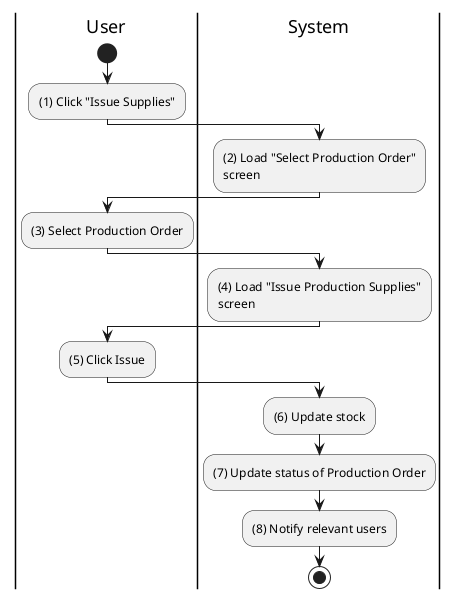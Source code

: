 @startuml inventory-supply-issue
|u|User
|s|System

|u|
start
:(1) Click "Issue Supplies";

|s|
:(2) Load "Select Production Order"\nscreen;

|u|
:(3) Select Production Order;

|s|
:(4) Load "Issue Production Supplies"\nscreen;

|u|
:(5) Click Issue;

|s|
:(6) Update stock;
:(7) Update status of Production Order;
:(8) Notify relevant users;
stop
@enduml